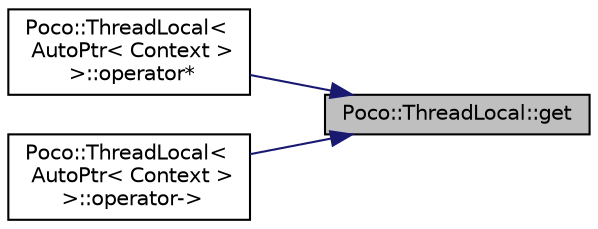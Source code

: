 digraph "Poco::ThreadLocal::get"
{
 // LATEX_PDF_SIZE
  edge [fontname="Helvetica",fontsize="10",labelfontname="Helvetica",labelfontsize="10"];
  node [fontname="Helvetica",fontsize="10",shape=record];
  rankdir="RL";
  Node1 [label="Poco::ThreadLocal::get",height=0.2,width=0.4,color="black", fillcolor="grey75", style="filled", fontcolor="black",tooltip=" "];
  Node1 -> Node2 [dir="back",color="midnightblue",fontsize="10",style="solid",fontname="Helvetica"];
  Node2 [label="Poco::ThreadLocal\<\l AutoPtr\< Context \>\l \>::operator*",height=0.2,width=0.4,color="black", fillcolor="white", style="filled",URL="$classPoco_1_1ThreadLocal.html#a5a5d5b81a53f5f3766931872d6a08bea",tooltip=" "];
  Node1 -> Node3 [dir="back",color="midnightblue",fontsize="10",style="solid",fontname="Helvetica"];
  Node3 [label="Poco::ThreadLocal\<\l AutoPtr\< Context \>\l \>::operator-\>",height=0.2,width=0.4,color="black", fillcolor="white", style="filled",URL="$classPoco_1_1ThreadLocal.html#ade11e777f007bab59605823c98936e34",tooltip=" "];
}
